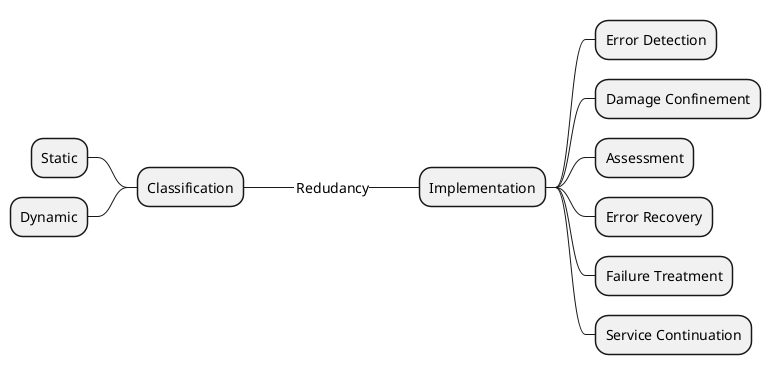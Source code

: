 @startmindmap Fault Tolerance
+_ Redudancy
++ Implementation
+++ Error Detection
+++ Damage Confinement
+++ Assessment
+++ Error Recovery
+++ Failure Treatment
+++ Service Continuation
-- Classification
--- Static
--- Dynamic
@endmindmap